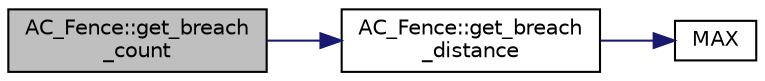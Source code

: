 digraph "AC_Fence::get_breach_count"
{
 // INTERACTIVE_SVG=YES
  edge [fontname="Helvetica",fontsize="10",labelfontname="Helvetica",labelfontsize="10"];
  node [fontname="Helvetica",fontsize="10",shape=record];
  rankdir="LR";
  Node1 [label="AC_Fence::get_breach\l_count",height=0.2,width=0.4,color="black", fillcolor="grey75", style="filled", fontcolor="black"];
  Node1 -> Node2 [color="midnightblue",fontsize="10",style="solid",fontname="Helvetica"];
  Node2 [label="AC_Fence::get_breach\l_distance",height=0.2,width=0.4,color="black", fillcolor="white", style="filled",URL="$classAC__Fence.html#a1662d1db803581efb91618937258faf0",tooltip="get_breach_distance - returns distance in meters outside of the given fence "];
  Node2 -> Node3 [color="midnightblue",fontsize="10",style="solid",fontname="Helvetica"];
  Node3 [label="MAX",height=0.2,width=0.4,color="black", fillcolor="white", style="filled",URL="$AP__Math_8h.html#a5c0b5c82749ac54970b2699d3c10ee9b"];
}
